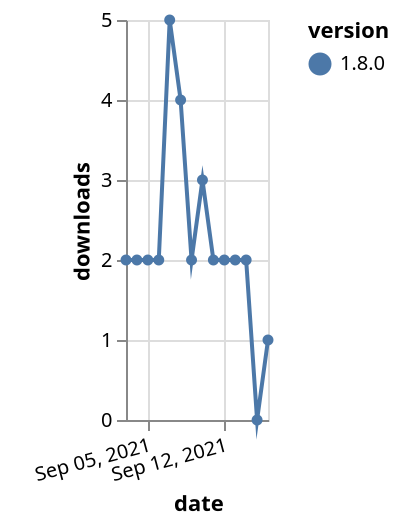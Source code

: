 {"$schema": "https://vega.github.io/schema/vega-lite/v5.json", "description": "A simple bar chart with embedded data.", "data": {"values": [{"date": "2021-09-03", "total": 6590, "delta": 2, "version": "1.8.0"}, {"date": "2021-09-04", "total": 6592, "delta": 2, "version": "1.8.0"}, {"date": "2021-09-05", "total": 6594, "delta": 2, "version": "1.8.0"}, {"date": "2021-09-06", "total": 6596, "delta": 2, "version": "1.8.0"}, {"date": "2021-09-07", "total": 6601, "delta": 5, "version": "1.8.0"}, {"date": "2021-09-08", "total": 6605, "delta": 4, "version": "1.8.0"}, {"date": "2021-09-09", "total": 6607, "delta": 2, "version": "1.8.0"}, {"date": "2021-09-10", "total": 6610, "delta": 3, "version": "1.8.0"}, {"date": "2021-09-11", "total": 6612, "delta": 2, "version": "1.8.0"}, {"date": "2021-09-12", "total": 6614, "delta": 2, "version": "1.8.0"}, {"date": "2021-09-13", "total": 6616, "delta": 2, "version": "1.8.0"}, {"date": "2021-09-14", "total": 6618, "delta": 2, "version": "1.8.0"}, {"date": "2021-09-15", "total": 6618, "delta": 0, "version": "1.8.0"}, {"date": "2021-09-16", "total": 6619, "delta": 1, "version": "1.8.0"}]}, "width": "container", "mark": {"type": "line", "point": {"filled": true}}, "encoding": {"x": {"field": "date", "type": "temporal", "timeUnit": "yearmonthdate", "title": "date", "axis": {"labelAngle": -15}}, "y": {"field": "delta", "type": "quantitative", "title": "downloads"}, "color": {"field": "version", "type": "nominal"}, "tooltip": {"field": "delta"}}}